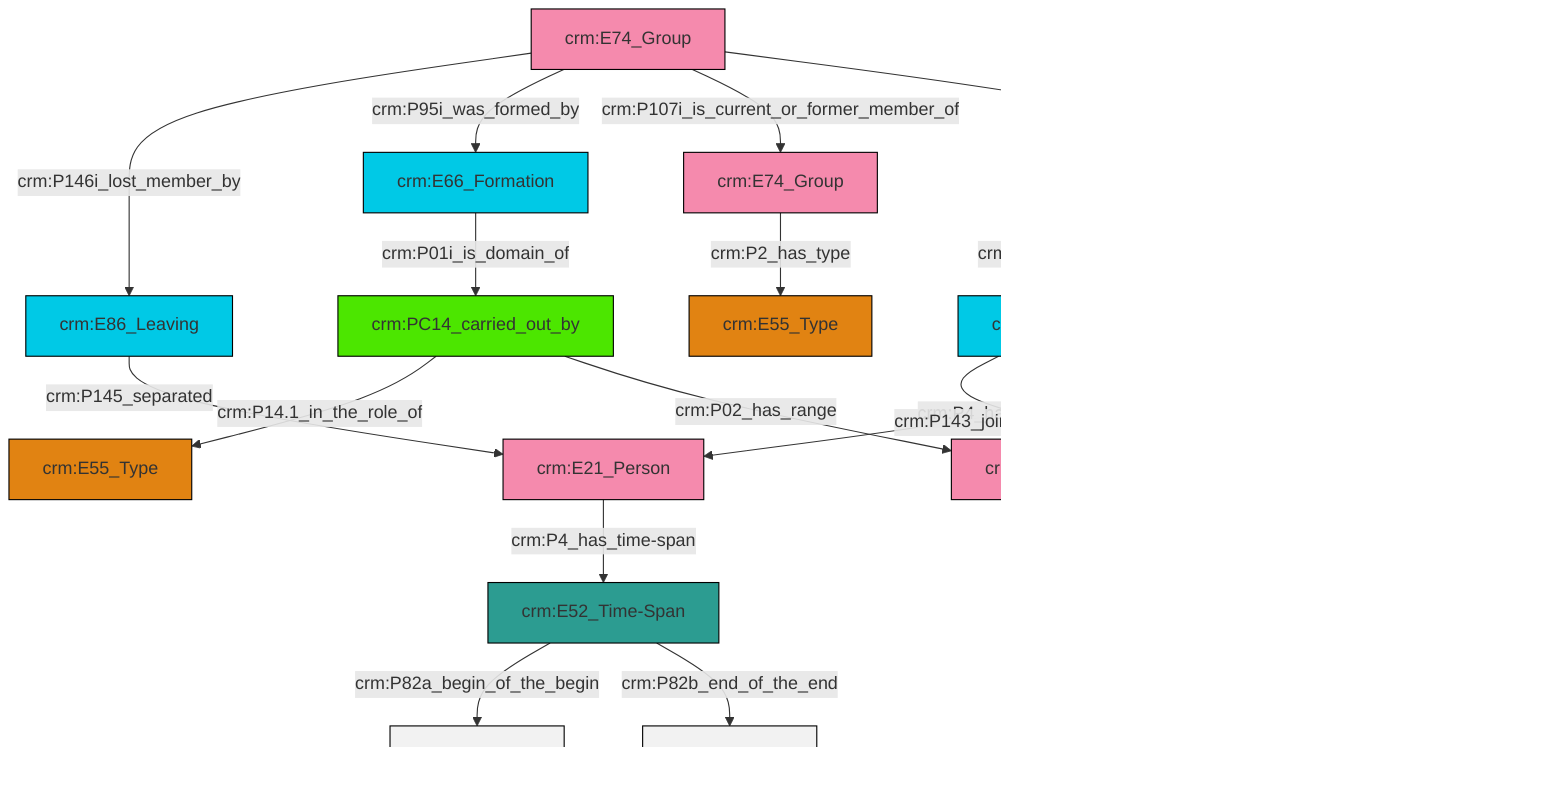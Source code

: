 graph TD
classDef Literal fill:#f2f2f2,stroke:#000000;
classDef CRM_Entity fill:#FFFFFF,stroke:#000000;
classDef Temporal_Entity fill:#00C9E6, stroke:#000000;
classDef Type fill:#E18312, stroke:#000000;
classDef Time-Span fill:#2C9C91, stroke:#000000;
classDef Appellation fill:#FFEB7F, stroke:#000000;
classDef Place fill:#008836, stroke:#000000;
classDef Persistent_Item fill:#B266B2, stroke:#000000;
classDef Conceptual_Object fill:#FFD700, stroke:#000000;
classDef Physical_Thing fill:#D2B48C, stroke:#000000;
classDef Actor fill:#f58aad, stroke:#000000;
classDef PC_Classes fill:#4ce600, stroke:#000000;
classDef Multi fill:#cccccc,stroke:#000000;

0["crm:E74_Group"]:::Actor -->|crm:P2_has_type| 1["crm:E55_Type"]:::Type
2["crm:E52_Time-Span"]:::Time-Span -->|crm:P82a_begin_of_the_begin| 3[xsd:dateTime]:::Literal
2["crm:E52_Time-Span"]:::Time-Span -->|crm:P82b_end_of_the_end| 10[xsd:dateTime]:::Literal
11["crm:PC144_joined_with"]:::PC_Classes -->|crm:P02_has_range| 12["crm:E85_Joining"]:::Temporal_Entity
13["crm:E74_Group"]:::Actor -->|crm:P146i_lost_member_by| 4["crm:E86_Leaving"]:::Temporal_Entity
4["crm:E86_Leaving"]:::Temporal_Entity -->|crm:P145_separated| 15["crm:E21_Person"]:::Actor
12["crm:E85_Joining"]:::Temporal_Entity -->|crm:P4_has_time-span| 2["crm:E52_Time-Span"]:::Time-Span
8["crm:E52_Time-Span"]:::Time-Span -->|crm:P82a_begin_of_the_begin| 20[xsd:dateTime]:::Literal
21["crm:PC14_carried_out_by"]:::PC_Classes -->|crm:P14.1_in_the_role_of| 6["crm:E55_Type"]:::Type
8["crm:E52_Time-Span"]:::Time-Span -->|crm:P82b_end_of_the_end| 22[xsd:dateTime]:::Literal
11["crm:PC144_joined_with"]:::PC_Classes -->|crm:P14.1_in_the_role_of| 24["crm:E55_Type"]:::Type
13["crm:E74_Group"]:::Actor -->|crm:P95i_was_formed_by| 28["crm:E66_Formation"]:::Temporal_Entity
28["crm:E66_Formation"]:::Temporal_Entity -->|crm:P01i_is_domain_of| 21["crm:PC14_carried_out_by"]:::PC_Classes
15["crm:E21_Person"]:::Actor -->|crm:P4_has_time-span| 8["crm:E52_Time-Span"]:::Time-Span
21["crm:PC14_carried_out_by"]:::PC_Classes -->|crm:P02_has_range| 16["crm:E39_Actor"]:::Actor
13["crm:E74_Group"]:::Actor -->|crm:P107i_is_current_or_former_member_of| 0["crm:E74_Group"]:::Actor
12["crm:E85_Joining"]:::Temporal_Entity -->|crm:P143_joined| 15["crm:E21_Person"]:::Actor
13["crm:E74_Group"]:::Actor -->|crm:P01i_is_domain_of| 11["crm:PC144_joined_with"]:::PC_Classes